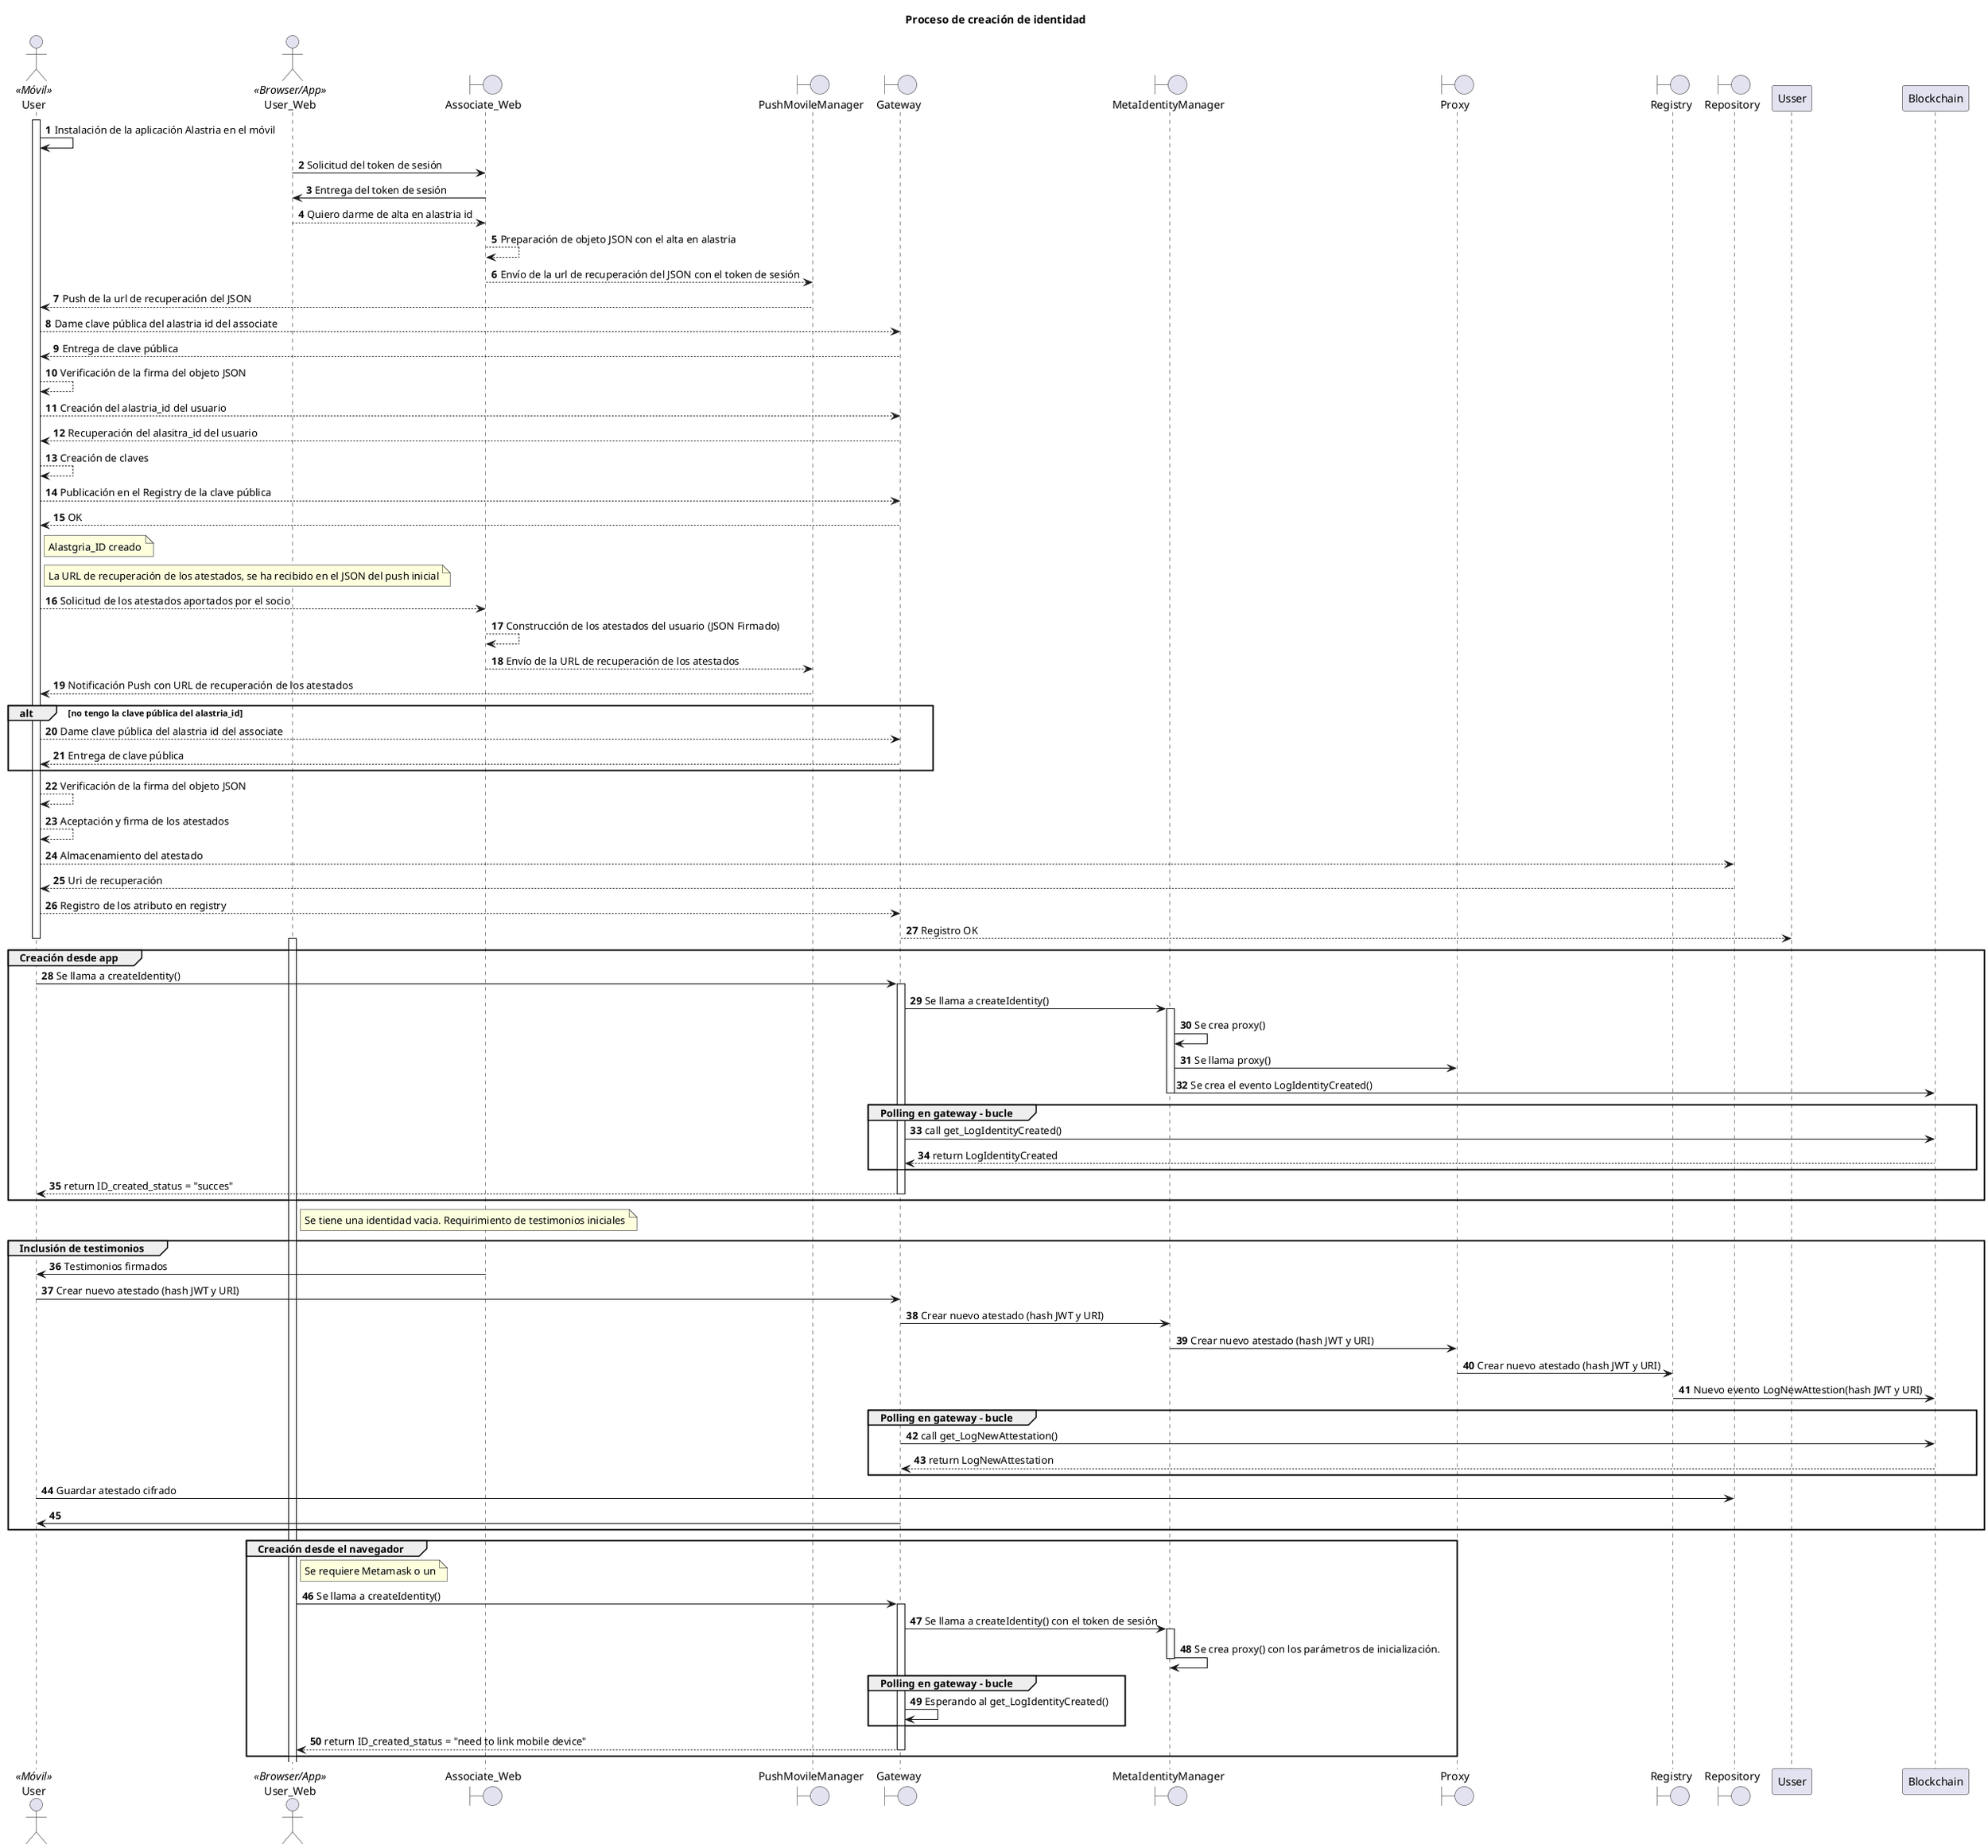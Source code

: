 @startuml
actor User <<Móvil>>
actor User_Web <<Browser/App>>
boundary Associate_Web
boundary  PushMovileManager
boundary Gateway
boundary MetaIdentityManager
boundary Proxy
boundary Registry

boundary Repository
autonumber
title
    Proceso de creación de identidad
end title
activate User
User->User: Instalación de la aplicación Alastria en el móvil

User_Web->Associate_Web: Solicitud del token de sesión
Associate_Web->User_Web: Entrega del token de sesión

User_Web-->Associate_Web: Quiero darme de alta en alastria id
Associate_Web --> Associate_Web: Preparación de objeto JSON con el alta en alastria
Associate_Web --> PushMovileManager: Envío de la url de recuperación del JSON con el token de sesión
PushMovileManager --> User: Push de la url de recuperación del JSON
User --> Gateway : Dame clave pública del alastria id del associate
Gateway --> User: Entrega de clave pública
User --> User: Verificación de la firma del objeto JSON
User --> Gateway: Creación del alastria_id del usuario
Gateway --> User: Recuperación del alasitra_id del usuario
User --> User: Creación de claves
User --> Gateway: Publicación en el Registry de la clave pública
Gateway --> User: OK


note right User: Alastgria_ID creado

note right User: La URL de recuperación de los atestados, se ha recibido en el JSON del push inicial
User --> Associate_Web: Solicitud de los atestados aportados por el socio
Associate_Web --> Associate_Web: Construcción de los atestados del usuario (JSON Firmado)
Associate_Web --> PushMovileManager: Envío de la URL de recuperación de los atestados 
PushMovileManager --> User: Notificación Push con URL de recuperación de los atestados
alt no tengo la clave pública del alastria_id
  User --> Gateway : Dame clave pública del alastria id del associate
  Gateway --> User: Entrega de clave pública
end
User --> User: Verificación de la firma del objeto JSON
User --> User: Aceptación y firma de los atestados

User --> Repository: Almacenamiento del atestado
Repository --> User: Uri de recuperación

User --> Gateway: Registro de los atributo en registry
Gateway --> Usser: Registro OK


deactivate User
group Creación desde app
activate User_Web
User -> Gateway: Se llama a createIdentity()
activate Gateway
Gateway -> MetaIdentityManager: Se llama a createIdentity()
activate MetaIdentityManager
MetaIdentityManager -> MetaIdentityManager: Se crea proxy()
MetaIdentityManager -> Proxy: Se llama proxy()
MetaIdentityManager -> Blockchain: Se crea el evento LogIdentityCreated()
deactivate MetaIdentityManager
group Polling en gateway - bucle
Gateway -> Blockchain: call get_LogIdentityCreated()
Blockchain --> Gateway: return LogIdentityCreated
end
Gateway --> User: return ID_created_status = "succes"
deactivate Gateway
end
note right User_Web: Se tiene una identidad vacia. Requirimiento de testimonios iniciales
group Inclusión de testimonios
Associate_Web -> User: Testimonios firmados
User -> Gateway: Crear nuevo atestado (hash JWT y URI)
Gateway -> MetaIdentityManager: Crear nuevo atestado (hash JWT y URI)
MetaIdentityManager -> Proxy: Crear nuevo atestado (hash JWT y URI)
Proxy -> Registry: Crear nuevo atestado (hash JWT y URI)
Registry -> Blockchain: Nuevo evento LogNewAttestion(hash JWT y URI)
group Polling en gateway - bucle
Gateway -> Blockchain: call get_LogNewAttestation()
Blockchain --> Gateway: return LogNewAttestation
end
User -> Repository: Guardar atestado cifrado
Gateway -> User:
end





group Creación desde el navegador
note right User_Web: Se requiere Metamask o un
activate User_Web
User_Web -> Gateway: Se llama a createIdentity()
activate Gateway
Gateway -> MetaIdentityManager: Se llama a createIdentity() con el token de sesión
activate MetaIdentityManager
MetaIdentityManager -> MetaIdentityManager: Se crea proxy() con los parámetros de inicialización.
deactivate MetaIdentityManager
group Polling en gateway - bucle
Gateway -> Gateway: Esperando al get_LogIdentityCreated()
end
Gateway --> User_Web: return ID_created_status = "need to link mobile device"
deactivate Gateway
end

@enduml